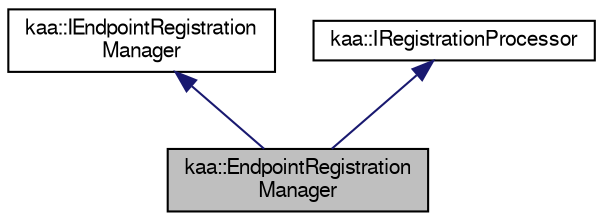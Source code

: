 digraph "kaa::EndpointRegistrationManager"
{
  bgcolor="transparent";
  edge [fontname="FreeSans",fontsize="10",labelfontname="FreeSans",labelfontsize="10"];
  node [fontname="FreeSans",fontsize="10",shape=record];
  Node1 [label="kaa::EndpointRegistration\lManager",height=0.2,width=0.4,color="black", fillcolor="grey75", style="filled" fontcolor="black"];
  Node2 -> Node1 [dir="back",color="midnightblue",fontsize="10",style="solid",fontname="FreeSans"];
  Node2 [label="kaa::IEndpointRegistration\lManager",height=0.2,width=0.4,color="black",URL="$classkaa_1_1IEndpointRegistrationManager.html"];
  Node3 -> Node1 [dir="back",color="midnightblue",fontsize="10",style="solid",fontname="FreeSans"];
  Node3 [label="kaa::IRegistrationProcessor",height=0.2,width=0.4,color="black",URL="$classkaa_1_1IRegistrationProcessor.html"];
}
